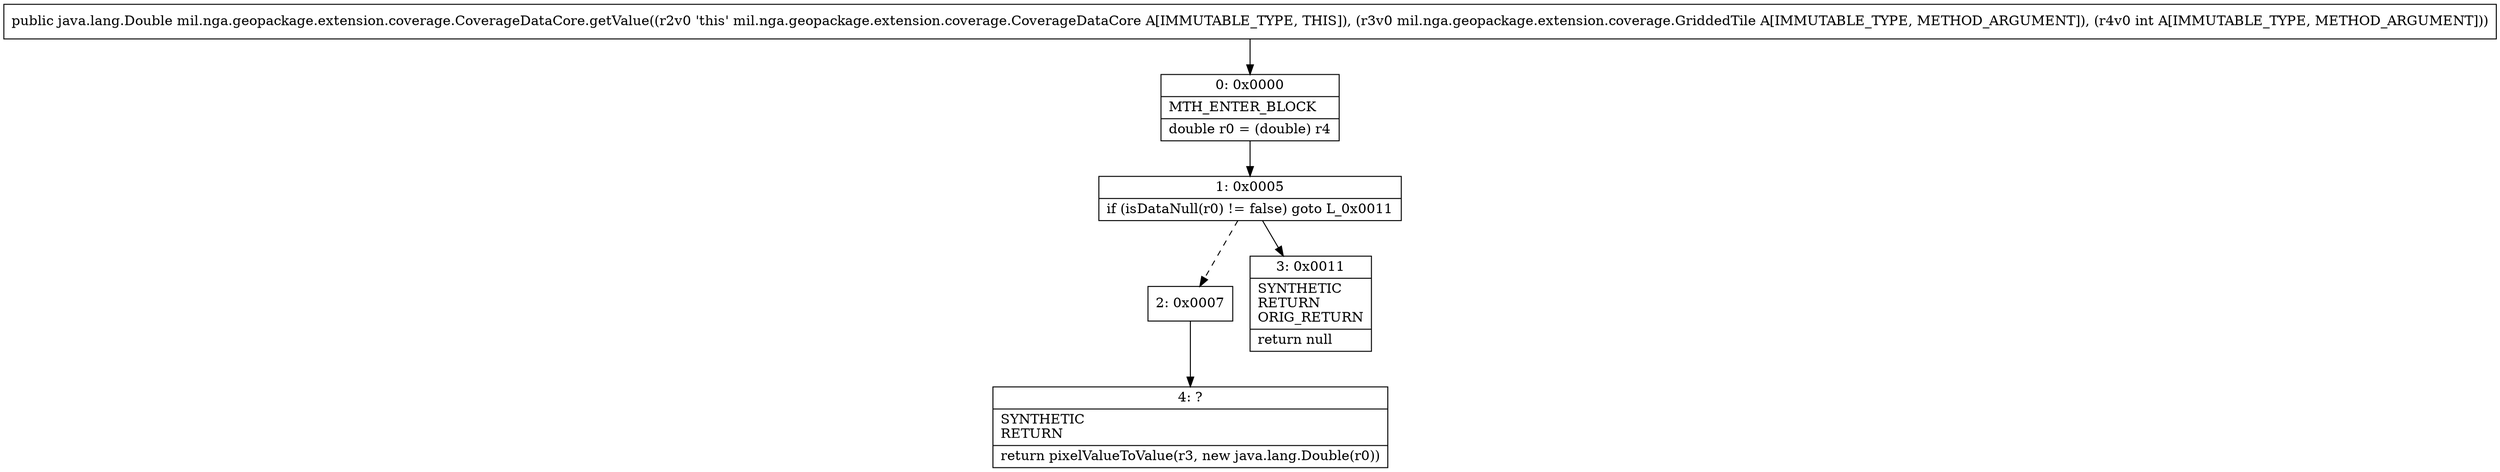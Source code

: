 digraph "CFG formil.nga.geopackage.extension.coverage.CoverageDataCore.getValue(Lmil\/nga\/geopackage\/extension\/coverage\/GriddedTile;I)Ljava\/lang\/Double;" {
Node_0 [shape=record,label="{0\:\ 0x0000|MTH_ENTER_BLOCK\l|double r0 = (double) r4\l}"];
Node_1 [shape=record,label="{1\:\ 0x0005|if (isDataNull(r0) != false) goto L_0x0011\l}"];
Node_2 [shape=record,label="{2\:\ 0x0007}"];
Node_3 [shape=record,label="{3\:\ 0x0011|SYNTHETIC\lRETURN\lORIG_RETURN\l|return null\l}"];
Node_4 [shape=record,label="{4\:\ ?|SYNTHETIC\lRETURN\l|return pixelValueToValue(r3, new java.lang.Double(r0))\l}"];
MethodNode[shape=record,label="{public java.lang.Double mil.nga.geopackage.extension.coverage.CoverageDataCore.getValue((r2v0 'this' mil.nga.geopackage.extension.coverage.CoverageDataCore A[IMMUTABLE_TYPE, THIS]), (r3v0 mil.nga.geopackage.extension.coverage.GriddedTile A[IMMUTABLE_TYPE, METHOD_ARGUMENT]), (r4v0 int A[IMMUTABLE_TYPE, METHOD_ARGUMENT])) }"];
MethodNode -> Node_0;
Node_0 -> Node_1;
Node_1 -> Node_2[style=dashed];
Node_1 -> Node_3;
Node_2 -> Node_4;
}

